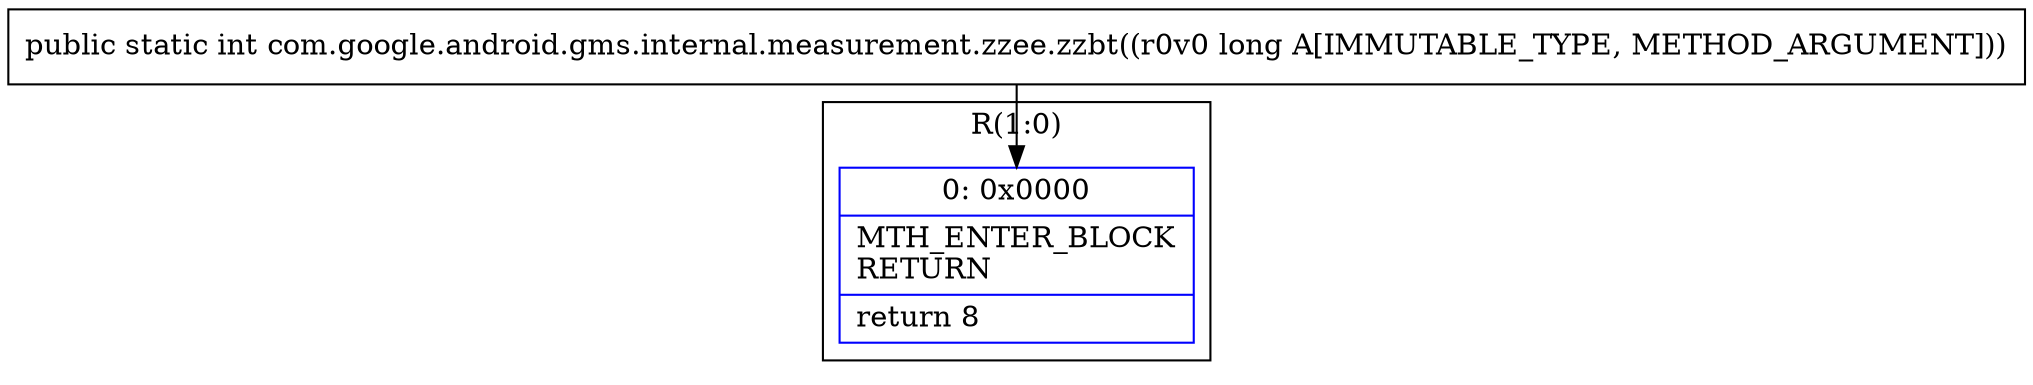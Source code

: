 digraph "CFG forcom.google.android.gms.internal.measurement.zzee.zzbt(J)I" {
subgraph cluster_Region_1020279024 {
label = "R(1:0)";
node [shape=record,color=blue];
Node_0 [shape=record,label="{0\:\ 0x0000|MTH_ENTER_BLOCK\lRETURN\l|return 8\l}"];
}
MethodNode[shape=record,label="{public static int com.google.android.gms.internal.measurement.zzee.zzbt((r0v0 long A[IMMUTABLE_TYPE, METHOD_ARGUMENT])) }"];
MethodNode -> Node_0;
}

